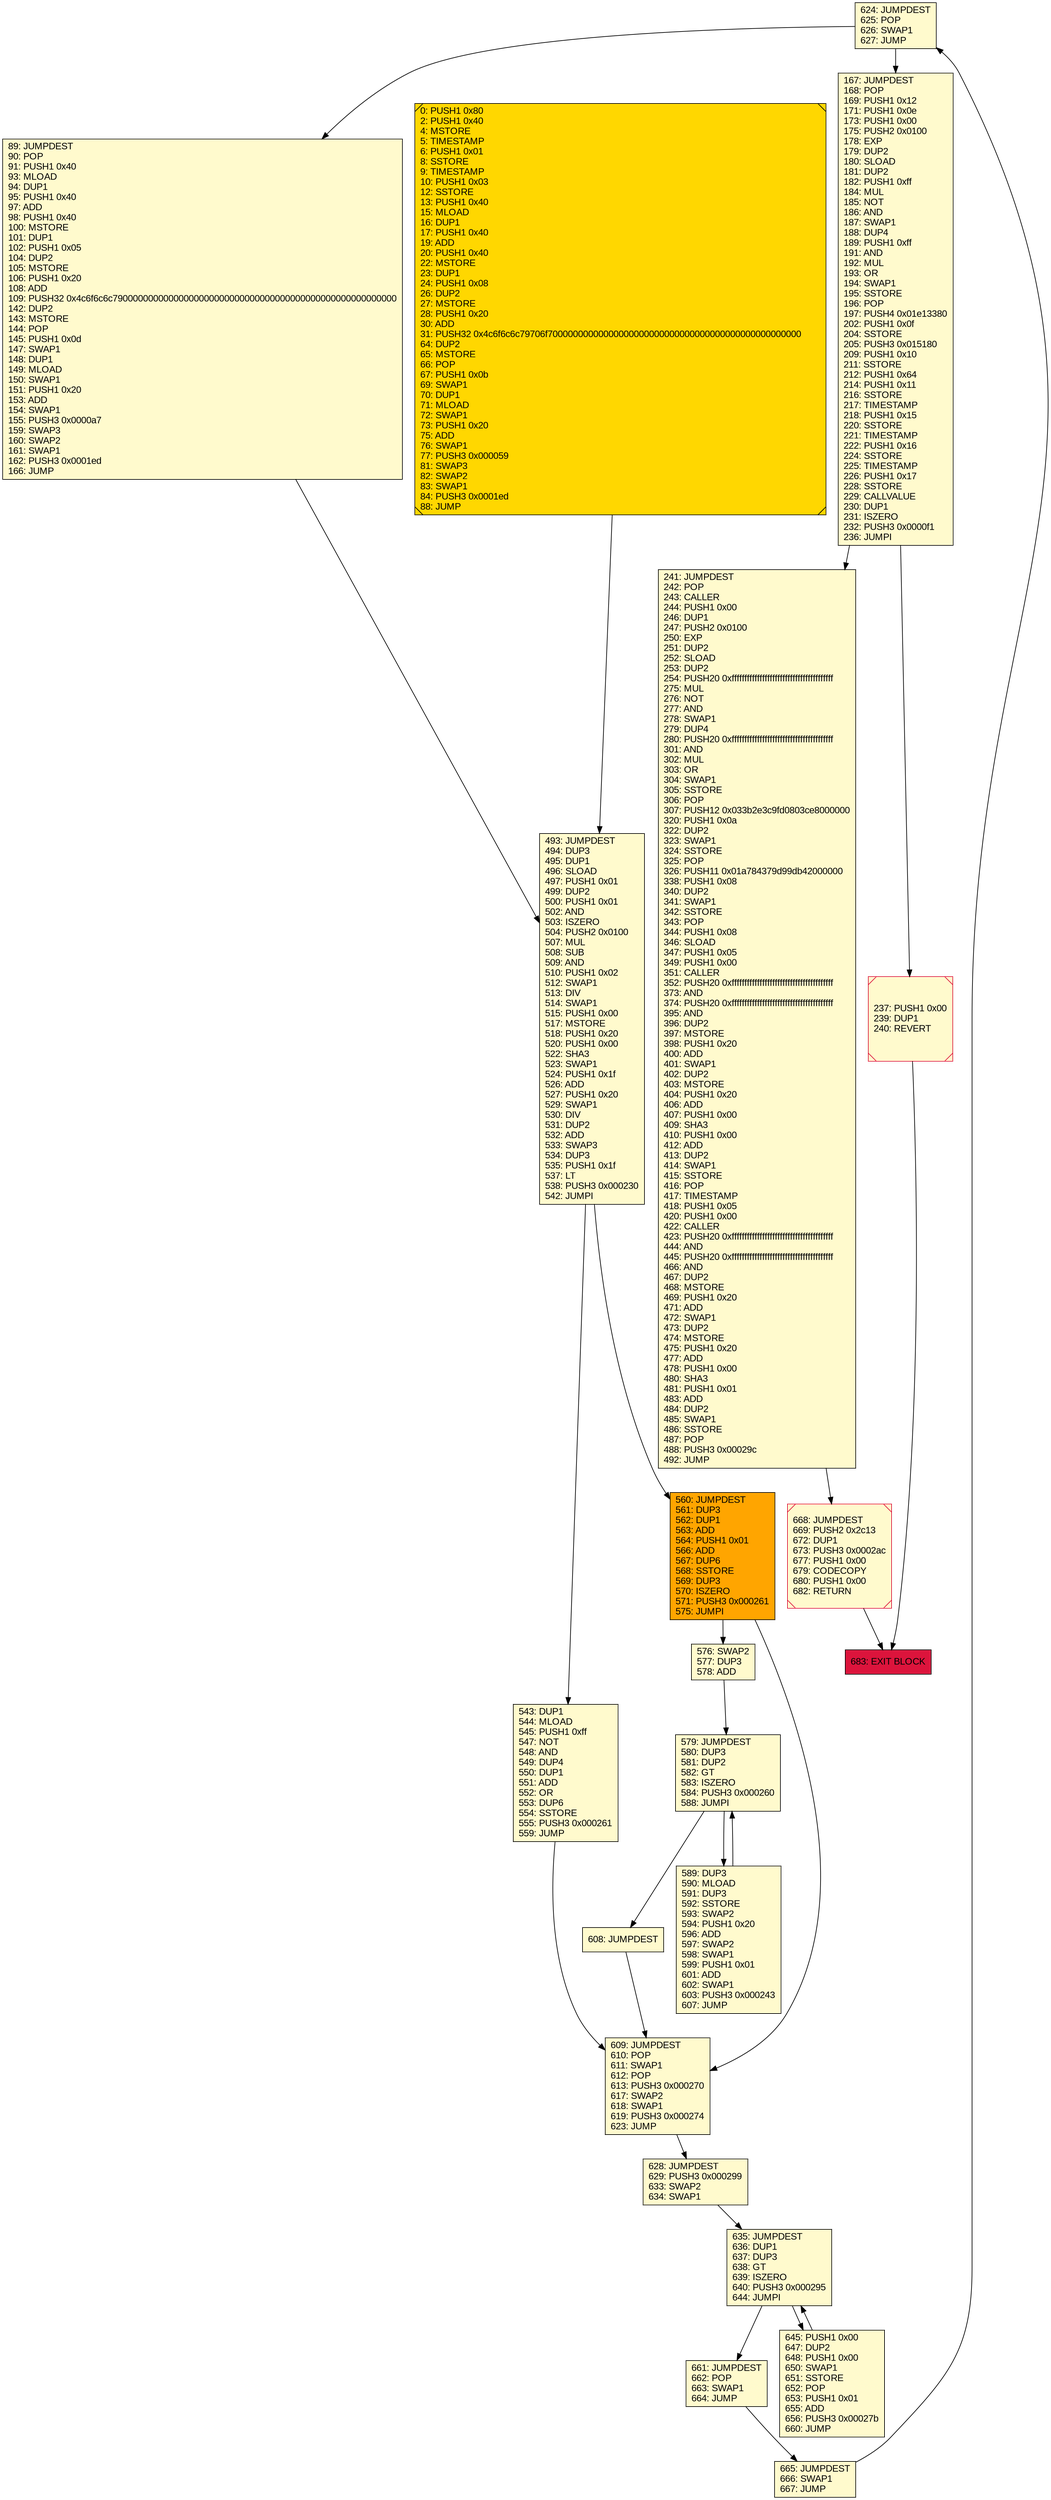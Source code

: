 digraph G {
bgcolor=transparent rankdir=UD;
node [shape=box style=filled color=black fillcolor=white fontname=arial fontcolor=black];
624 [label="624: JUMPDEST\l625: POP\l626: SWAP1\l627: JUMP\l" fillcolor=lemonchiffon ];
579 [label="579: JUMPDEST\l580: DUP3\l581: DUP2\l582: GT\l583: ISZERO\l584: PUSH3 0x000260\l588: JUMPI\l" fillcolor=lemonchiffon ];
635 [label="635: JUMPDEST\l636: DUP1\l637: DUP3\l638: GT\l639: ISZERO\l640: PUSH3 0x000295\l644: JUMPI\l" fillcolor=lemonchiffon ];
543 [label="543: DUP1\l544: MLOAD\l545: PUSH1 0xff\l547: NOT\l548: AND\l549: DUP4\l550: DUP1\l551: ADD\l552: OR\l553: DUP6\l554: SSTORE\l555: PUSH3 0x000261\l559: JUMP\l" fillcolor=lemonchiffon ];
576 [label="576: SWAP2\l577: DUP3\l578: ADD\l" fillcolor=lemonchiffon ];
493 [label="493: JUMPDEST\l494: DUP3\l495: DUP1\l496: SLOAD\l497: PUSH1 0x01\l499: DUP2\l500: PUSH1 0x01\l502: AND\l503: ISZERO\l504: PUSH2 0x0100\l507: MUL\l508: SUB\l509: AND\l510: PUSH1 0x02\l512: SWAP1\l513: DIV\l514: SWAP1\l515: PUSH1 0x00\l517: MSTORE\l518: PUSH1 0x20\l520: PUSH1 0x00\l522: SHA3\l523: SWAP1\l524: PUSH1 0x1f\l526: ADD\l527: PUSH1 0x20\l529: SWAP1\l530: DIV\l531: DUP2\l532: ADD\l533: SWAP3\l534: DUP3\l535: PUSH1 0x1f\l537: LT\l538: PUSH3 0x000230\l542: JUMPI\l" fillcolor=lemonchiffon ];
241 [label="241: JUMPDEST\l242: POP\l243: CALLER\l244: PUSH1 0x00\l246: DUP1\l247: PUSH2 0x0100\l250: EXP\l251: DUP2\l252: SLOAD\l253: DUP2\l254: PUSH20 0xffffffffffffffffffffffffffffffffffffffff\l275: MUL\l276: NOT\l277: AND\l278: SWAP1\l279: DUP4\l280: PUSH20 0xffffffffffffffffffffffffffffffffffffffff\l301: AND\l302: MUL\l303: OR\l304: SWAP1\l305: SSTORE\l306: POP\l307: PUSH12 0x033b2e3c9fd0803ce8000000\l320: PUSH1 0x0a\l322: DUP2\l323: SWAP1\l324: SSTORE\l325: POP\l326: PUSH11 0x01a784379d99db42000000\l338: PUSH1 0x08\l340: DUP2\l341: SWAP1\l342: SSTORE\l343: POP\l344: PUSH1 0x08\l346: SLOAD\l347: PUSH1 0x05\l349: PUSH1 0x00\l351: CALLER\l352: PUSH20 0xffffffffffffffffffffffffffffffffffffffff\l373: AND\l374: PUSH20 0xffffffffffffffffffffffffffffffffffffffff\l395: AND\l396: DUP2\l397: MSTORE\l398: PUSH1 0x20\l400: ADD\l401: SWAP1\l402: DUP2\l403: MSTORE\l404: PUSH1 0x20\l406: ADD\l407: PUSH1 0x00\l409: SHA3\l410: PUSH1 0x00\l412: ADD\l413: DUP2\l414: SWAP1\l415: SSTORE\l416: POP\l417: TIMESTAMP\l418: PUSH1 0x05\l420: PUSH1 0x00\l422: CALLER\l423: PUSH20 0xffffffffffffffffffffffffffffffffffffffff\l444: AND\l445: PUSH20 0xffffffffffffffffffffffffffffffffffffffff\l466: AND\l467: DUP2\l468: MSTORE\l469: PUSH1 0x20\l471: ADD\l472: SWAP1\l473: DUP2\l474: MSTORE\l475: PUSH1 0x20\l477: ADD\l478: PUSH1 0x00\l480: SHA3\l481: PUSH1 0x01\l483: ADD\l484: DUP2\l485: SWAP1\l486: SSTORE\l487: POP\l488: PUSH3 0x00029c\l492: JUMP\l" fillcolor=lemonchiffon ];
661 [label="661: JUMPDEST\l662: POP\l663: SWAP1\l664: JUMP\l" fillcolor=lemonchiffon ];
683 [label="683: EXIT BLOCK\l" fillcolor=crimson ];
89 [label="89: JUMPDEST\l90: POP\l91: PUSH1 0x40\l93: MLOAD\l94: DUP1\l95: PUSH1 0x40\l97: ADD\l98: PUSH1 0x40\l100: MSTORE\l101: DUP1\l102: PUSH1 0x05\l104: DUP2\l105: MSTORE\l106: PUSH1 0x20\l108: ADD\l109: PUSH32 0x4c6f6c6c79000000000000000000000000000000000000000000000000000000\l142: DUP2\l143: MSTORE\l144: POP\l145: PUSH1 0x0d\l147: SWAP1\l148: DUP1\l149: MLOAD\l150: SWAP1\l151: PUSH1 0x20\l153: ADD\l154: SWAP1\l155: PUSH3 0x0000a7\l159: SWAP3\l160: SWAP2\l161: SWAP1\l162: PUSH3 0x0001ed\l166: JUMP\l" fillcolor=lemonchiffon ];
237 [label="237: PUSH1 0x00\l239: DUP1\l240: REVERT\l" fillcolor=lemonchiffon shape=Msquare color=crimson ];
665 [label="665: JUMPDEST\l666: SWAP1\l667: JUMP\l" fillcolor=lemonchiffon ];
608 [label="608: JUMPDEST\l" fillcolor=lemonchiffon ];
628 [label="628: JUMPDEST\l629: PUSH3 0x000299\l633: SWAP2\l634: SWAP1\l" fillcolor=lemonchiffon ];
668 [label="668: JUMPDEST\l669: PUSH2 0x2c13\l672: DUP1\l673: PUSH3 0x0002ac\l677: PUSH1 0x00\l679: CODECOPY\l680: PUSH1 0x00\l682: RETURN\l" fillcolor=lemonchiffon shape=Msquare color=crimson ];
589 [label="589: DUP3\l590: MLOAD\l591: DUP3\l592: SSTORE\l593: SWAP2\l594: PUSH1 0x20\l596: ADD\l597: SWAP2\l598: SWAP1\l599: PUSH1 0x01\l601: ADD\l602: SWAP1\l603: PUSH3 0x000243\l607: JUMP\l" fillcolor=lemonchiffon ];
167 [label="167: JUMPDEST\l168: POP\l169: PUSH1 0x12\l171: PUSH1 0x0e\l173: PUSH1 0x00\l175: PUSH2 0x0100\l178: EXP\l179: DUP2\l180: SLOAD\l181: DUP2\l182: PUSH1 0xff\l184: MUL\l185: NOT\l186: AND\l187: SWAP1\l188: DUP4\l189: PUSH1 0xff\l191: AND\l192: MUL\l193: OR\l194: SWAP1\l195: SSTORE\l196: POP\l197: PUSH4 0x01e13380\l202: PUSH1 0x0f\l204: SSTORE\l205: PUSH3 0x015180\l209: PUSH1 0x10\l211: SSTORE\l212: PUSH1 0x64\l214: PUSH1 0x11\l216: SSTORE\l217: TIMESTAMP\l218: PUSH1 0x15\l220: SSTORE\l221: TIMESTAMP\l222: PUSH1 0x16\l224: SSTORE\l225: TIMESTAMP\l226: PUSH1 0x17\l228: SSTORE\l229: CALLVALUE\l230: DUP1\l231: ISZERO\l232: PUSH3 0x0000f1\l236: JUMPI\l" fillcolor=lemonchiffon ];
0 [label="0: PUSH1 0x80\l2: PUSH1 0x40\l4: MSTORE\l5: TIMESTAMP\l6: PUSH1 0x01\l8: SSTORE\l9: TIMESTAMP\l10: PUSH1 0x03\l12: SSTORE\l13: PUSH1 0x40\l15: MLOAD\l16: DUP1\l17: PUSH1 0x40\l19: ADD\l20: PUSH1 0x40\l22: MSTORE\l23: DUP1\l24: PUSH1 0x08\l26: DUP2\l27: MSTORE\l28: PUSH1 0x20\l30: ADD\l31: PUSH32 0x4c6f6c6c79706f70000000000000000000000000000000000000000000000000\l64: DUP2\l65: MSTORE\l66: POP\l67: PUSH1 0x0b\l69: SWAP1\l70: DUP1\l71: MLOAD\l72: SWAP1\l73: PUSH1 0x20\l75: ADD\l76: SWAP1\l77: PUSH3 0x000059\l81: SWAP3\l82: SWAP2\l83: SWAP1\l84: PUSH3 0x0001ed\l88: JUMP\l" fillcolor=lemonchiffon shape=Msquare fillcolor=gold ];
609 [label="609: JUMPDEST\l610: POP\l611: SWAP1\l612: POP\l613: PUSH3 0x000270\l617: SWAP2\l618: SWAP1\l619: PUSH3 0x000274\l623: JUMP\l" fillcolor=lemonchiffon ];
560 [label="560: JUMPDEST\l561: DUP3\l562: DUP1\l563: ADD\l564: PUSH1 0x01\l566: ADD\l567: DUP6\l568: SSTORE\l569: DUP3\l570: ISZERO\l571: PUSH3 0x000261\l575: JUMPI\l" fillcolor=orange ];
645 [label="645: PUSH1 0x00\l647: DUP2\l648: PUSH1 0x00\l650: SWAP1\l651: SSTORE\l652: POP\l653: PUSH1 0x01\l655: ADD\l656: PUSH3 0x00027b\l660: JUMP\l" fillcolor=lemonchiffon ];
576 -> 579;
668 -> 683;
89 -> 493;
560 -> 609;
241 -> 668;
628 -> 635;
665 -> 624;
0 -> 493;
624 -> 167;
167 -> 241;
493 -> 560;
635 -> 645;
645 -> 635;
560 -> 576;
635 -> 661;
493 -> 543;
237 -> 683;
661 -> 665;
579 -> 608;
624 -> 89;
579 -> 589;
589 -> 579;
543 -> 609;
608 -> 609;
609 -> 628;
167 -> 237;
}